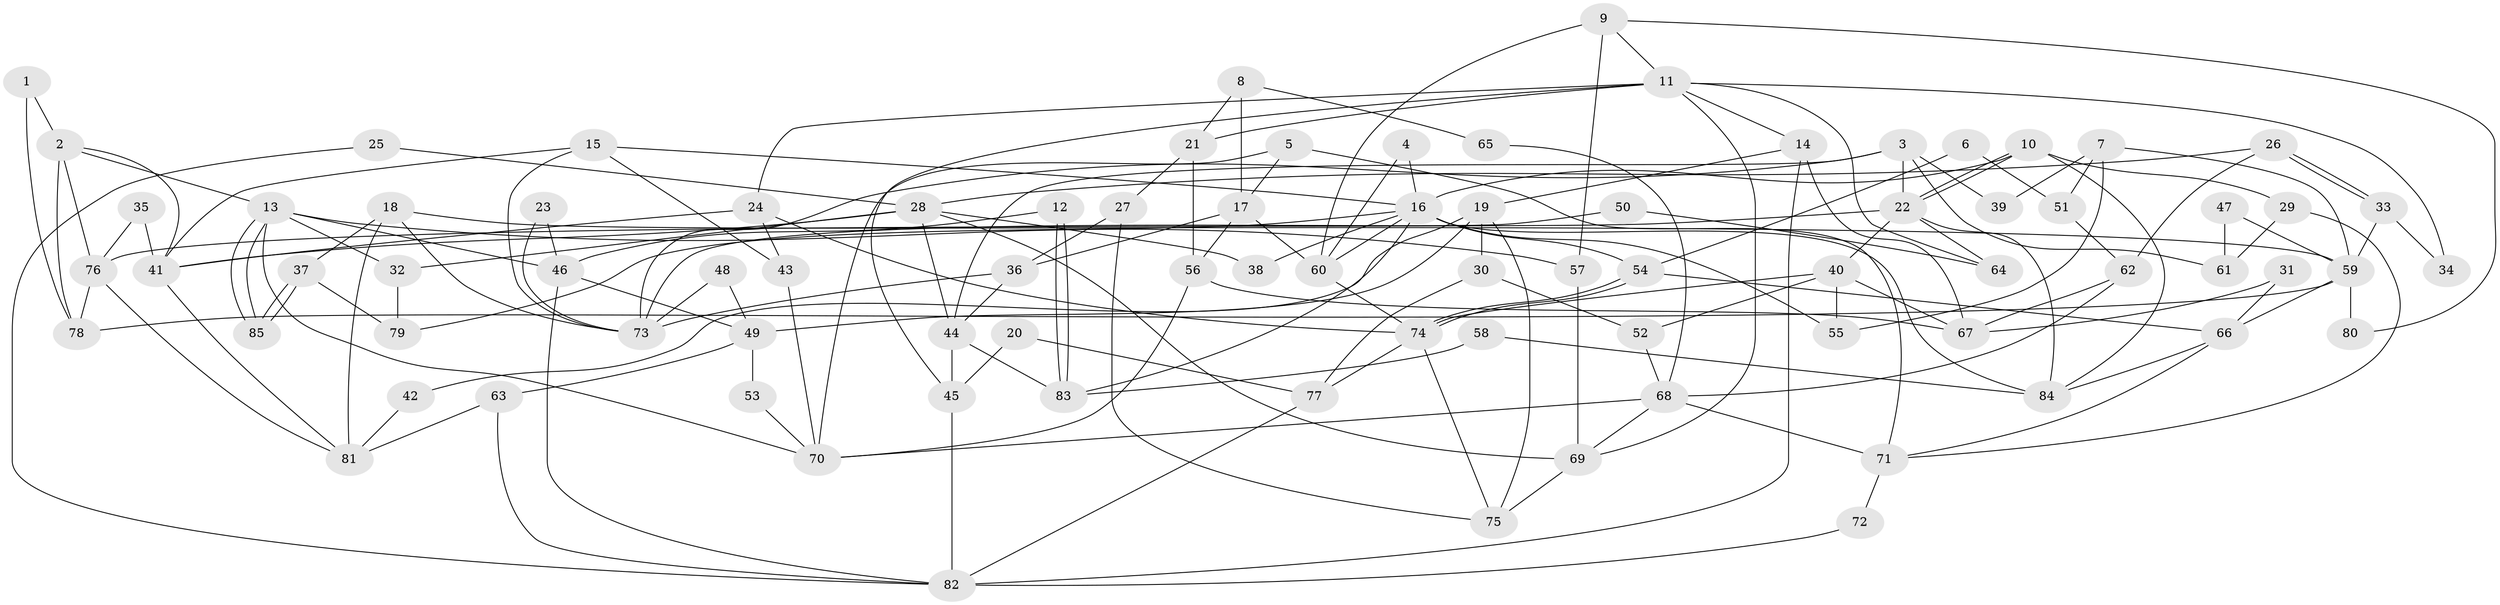 // coarse degree distribution, {3: 0.0784313725490196, 5: 0.19607843137254902, 9: 0.09803921568627451, 6: 0.11764705882352941, 2: 0.17647058823529413, 4: 0.19607843137254902, 10: 0.0196078431372549, 7: 0.09803921568627451, 8: 0.0196078431372549}
// Generated by graph-tools (version 1.1) at 2025/42/03/06/25 10:42:01]
// undirected, 85 vertices, 170 edges
graph export_dot {
graph [start="1"]
  node [color=gray90,style=filled];
  1;
  2;
  3;
  4;
  5;
  6;
  7;
  8;
  9;
  10;
  11;
  12;
  13;
  14;
  15;
  16;
  17;
  18;
  19;
  20;
  21;
  22;
  23;
  24;
  25;
  26;
  27;
  28;
  29;
  30;
  31;
  32;
  33;
  34;
  35;
  36;
  37;
  38;
  39;
  40;
  41;
  42;
  43;
  44;
  45;
  46;
  47;
  48;
  49;
  50;
  51;
  52;
  53;
  54;
  55;
  56;
  57;
  58;
  59;
  60;
  61;
  62;
  63;
  64;
  65;
  66;
  67;
  68;
  69;
  70;
  71;
  72;
  73;
  74;
  75;
  76;
  77;
  78;
  79;
  80;
  81;
  82;
  83;
  84;
  85;
  1 -- 2;
  1 -- 78;
  2 -- 13;
  2 -- 76;
  2 -- 41;
  2 -- 78;
  3 -- 73;
  3 -- 22;
  3 -- 39;
  3 -- 44;
  3 -- 61;
  4 -- 16;
  4 -- 60;
  5 -- 17;
  5 -- 71;
  5 -- 70;
  6 -- 54;
  6 -- 51;
  7 -- 55;
  7 -- 59;
  7 -- 39;
  7 -- 51;
  8 -- 21;
  8 -- 17;
  8 -- 65;
  9 -- 11;
  9 -- 60;
  9 -- 57;
  9 -- 80;
  10 -- 22;
  10 -- 22;
  10 -- 84;
  10 -- 16;
  10 -- 29;
  11 -- 21;
  11 -- 14;
  11 -- 24;
  11 -- 34;
  11 -- 45;
  11 -- 64;
  11 -- 69;
  12 -- 46;
  12 -- 83;
  12 -- 83;
  13 -- 85;
  13 -- 85;
  13 -- 57;
  13 -- 32;
  13 -- 46;
  13 -- 70;
  14 -- 82;
  14 -- 67;
  14 -- 19;
  15 -- 41;
  15 -- 73;
  15 -- 16;
  15 -- 43;
  16 -- 38;
  16 -- 54;
  16 -- 55;
  16 -- 60;
  16 -- 79;
  16 -- 83;
  16 -- 84;
  17 -- 56;
  17 -- 60;
  17 -- 36;
  18 -- 81;
  18 -- 37;
  18 -- 59;
  18 -- 73;
  19 -- 75;
  19 -- 30;
  19 -- 42;
  19 -- 49;
  20 -- 45;
  20 -- 77;
  21 -- 27;
  21 -- 56;
  22 -- 40;
  22 -- 64;
  22 -- 76;
  22 -- 84;
  23 -- 46;
  23 -- 73;
  24 -- 43;
  24 -- 41;
  24 -- 74;
  25 -- 82;
  25 -- 28;
  26 -- 28;
  26 -- 33;
  26 -- 33;
  26 -- 62;
  27 -- 36;
  27 -- 75;
  28 -- 41;
  28 -- 44;
  28 -- 32;
  28 -- 38;
  28 -- 69;
  29 -- 71;
  29 -- 61;
  30 -- 77;
  30 -- 52;
  31 -- 66;
  31 -- 67;
  32 -- 79;
  33 -- 59;
  33 -- 34;
  35 -- 76;
  35 -- 41;
  36 -- 44;
  36 -- 73;
  37 -- 79;
  37 -- 85;
  37 -- 85;
  40 -- 74;
  40 -- 52;
  40 -- 55;
  40 -- 67;
  41 -- 81;
  42 -- 81;
  43 -- 70;
  44 -- 83;
  44 -- 45;
  45 -- 82;
  46 -- 49;
  46 -- 82;
  47 -- 59;
  47 -- 61;
  48 -- 49;
  48 -- 73;
  49 -- 63;
  49 -- 53;
  50 -- 73;
  50 -- 64;
  51 -- 62;
  52 -- 68;
  53 -- 70;
  54 -- 74;
  54 -- 74;
  54 -- 66;
  56 -- 70;
  56 -- 67;
  57 -- 69;
  58 -- 84;
  58 -- 83;
  59 -- 66;
  59 -- 78;
  59 -- 80;
  60 -- 74;
  62 -- 68;
  62 -- 67;
  63 -- 82;
  63 -- 81;
  65 -- 68;
  66 -- 84;
  66 -- 71;
  68 -- 70;
  68 -- 69;
  68 -- 71;
  69 -- 75;
  71 -- 72;
  72 -- 82;
  74 -- 75;
  74 -- 77;
  76 -- 78;
  76 -- 81;
  77 -- 82;
}
